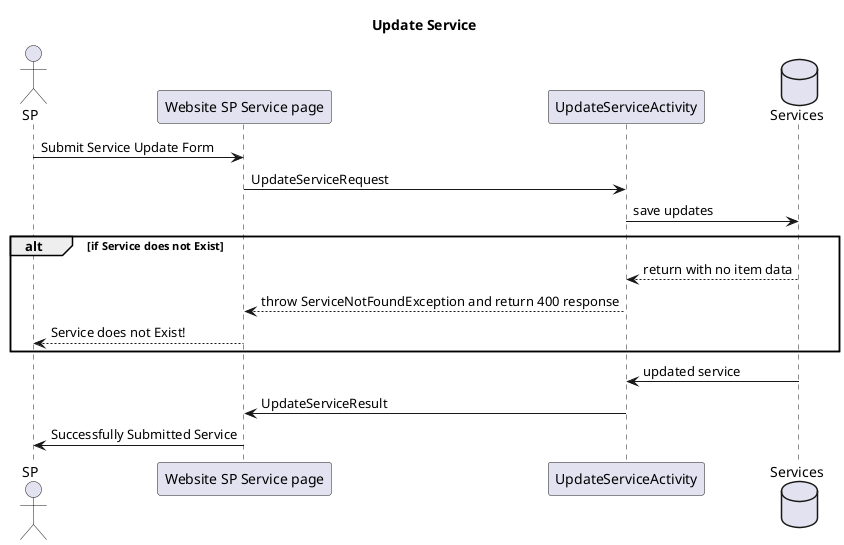 @startuml
'https://plantuml.com/sequence-diagram

title Update Service
actor SP as c
participant "Website SP Service page" as wrp
participant UpdateServiceActivity as cua
database Services as s

c -> wrp: Submit Service Update Form
wrp -> cua: UpdateServiceRequest
cua -> s: save updates

alt if Service does not Exist
s --> cua : return with no item data
cua --> wrp: throw ServiceNotFoundException and return 400 response
wrp --> c: Service does not Exist!
'else else continue
end

cua <- s: updated service
wrp <- cua: UpdateServiceResult
c <- wrp: Successfully Submitted Service



@enduml